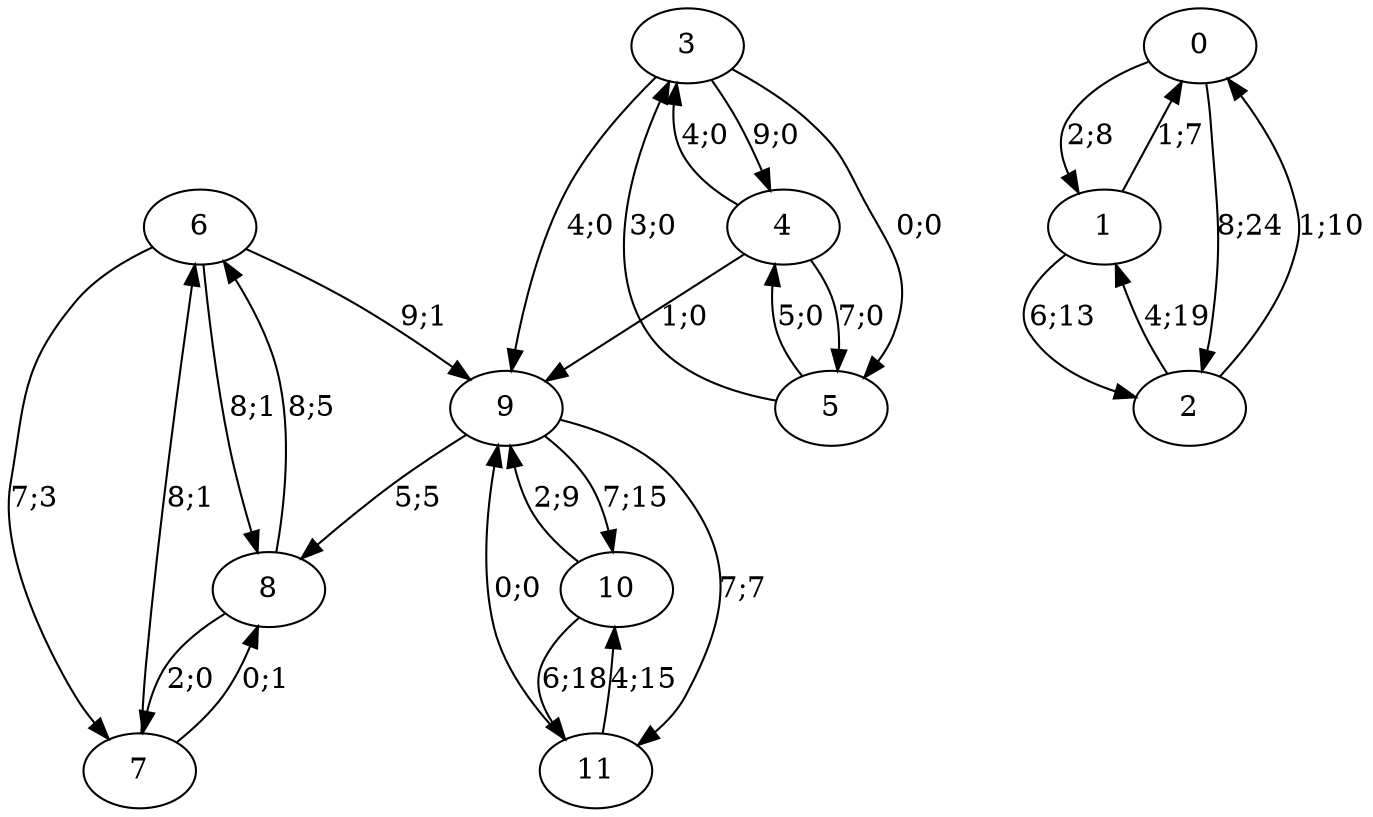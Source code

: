 digraph graph187 {














6 -> 9 [color=black,label="9;1"]
6 -> 7 [color=black,label="7;3"]
6 -> 8 [color=black,label="8;1"]


7 -> 6 [color=black,label="8;1"]
7 -> 8 [color=black,label="0;1"]


8 -> 6 [color=black,label="8;5"]
8 -> 7 [color=black,label="2;0"]


























9 -> 8 [color=black,label="5;5"]
9 -> 10 [color=black,label="7;15"]
9 -> 11 [color=black,label="7;7"]


10 -> 9 [color=black,label="2;9"]
10 -> 11 [color=black,label="6;18"]


11 -> 9 [color=black,label="0;0"]
11 -> 10 [color=black,label="4;15"]


0 -> 1 [color=black,label="2;8"]
0 -> 2 [color=black,label="8;24"]


1 -> 0 [color=black,label="1;7"]
1 -> 2 [color=black,label="6;13"]


2 -> 0 [color=black,label="1;10"]
2 -> 1 [color=black,label="4;19"]


























3 -> 9 [color=black,label="4;0"]
3 -> 4 [color=black,label="9;0"]
3 -> 5 [color=black,label="0;0"]


4 -> 9 [color=black,label="1;0"]
4 -> 3 [color=black,label="4;0"]
4 -> 5 [color=black,label="7;0"]


5 -> 3 [color=black,label="3;0"]
5 -> 4 [color=black,label="5;0"]













}